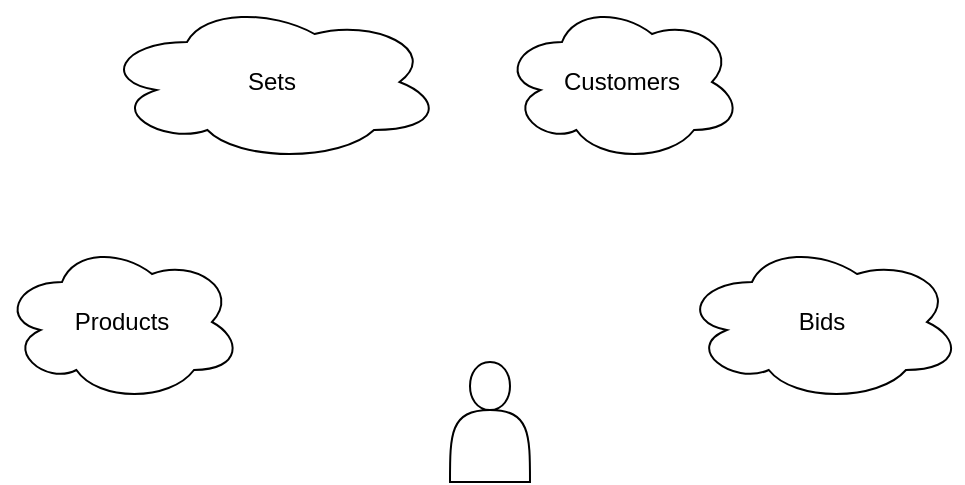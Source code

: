 <mxfile>
    <diagram id="NuMuyJ0UBDDyV1lLQY9N" name="Step 1 - Define the purpose of the DB">
        <mxGraphModel dx="800" dy="562" grid="1" gridSize="10" guides="1" tooltips="1" connect="1" arrows="1" fold="1" page="1" pageScale="1" pageWidth="827" pageHeight="1169" math="0" shadow="0">
            <root>
                <mxCell id="0"/>
                <mxCell id="1" parent="0"/>
                <mxCell id="2" value="Products" style="ellipse;shape=cloud;whiteSpace=wrap;html=1;" parent="1" vertex="1">
                    <mxGeometry x="150" y="290" width="120" height="80" as="geometry"/>
                </mxCell>
                <mxCell id="3" value="Sets" style="ellipse;shape=cloud;whiteSpace=wrap;html=1;" parent="1" vertex="1">
                    <mxGeometry x="200" y="170" width="170" height="80" as="geometry"/>
                </mxCell>
                <mxCell id="4" value="" style="shape=actor;whiteSpace=wrap;html=1;" parent="1" vertex="1">
                    <mxGeometry x="374" y="350" width="40" height="60" as="geometry"/>
                </mxCell>
                <mxCell id="5" value="Bids" style="ellipse;shape=cloud;whiteSpace=wrap;html=1;" parent="1" vertex="1">
                    <mxGeometry x="490" y="290" width="140" height="80" as="geometry"/>
                </mxCell>
                <mxCell id="6" value="Customers" style="ellipse;shape=cloud;whiteSpace=wrap;html=1;" parent="1" vertex="1">
                    <mxGeometry x="400" y="170" width="120" height="80" as="geometry"/>
                </mxCell>
            </root>
        </mxGraphModel>
    </diagram>
    <diagram id="O3U2NHLkLz26aXM3maAr" name="Step 2 - The ERM">
        <mxGraphModel dx="800" dy="562" grid="1" gridSize="10" guides="1" tooltips="1" connect="1" arrows="1" fold="1" page="1" pageScale="1" pageWidth="827" pageHeight="1169" math="0" shadow="0">
            <root>
                <mxCell id="SugYGAc_b5lUKjztGZmf-0"/>
                <mxCell id="SugYGAc_b5lUKjztGZmf-1" parent="SugYGAc_b5lUKjztGZmf-0"/>
                <mxCell id="1OKOIQU5MxFZJk9DVA5E-0" value="Set" style="whiteSpace=wrap;html=1;align=center;" vertex="1" parent="SugYGAc_b5lUKjztGZmf-1">
                    <mxGeometry x="360" y="270" width="100" height="40" as="geometry"/>
                </mxCell>
                <mxCell id="1OKOIQU5MxFZJk9DVA5E-3" style="edgeStyle=none;html=1;exitX=0;exitY=1;exitDx=0;exitDy=0;endArrow=none;endFill=0;" edge="1" parent="SugYGAc_b5lUKjztGZmf-1" source="1OKOIQU5MxFZJk9DVA5E-1" target="1OKOIQU5MxFZJk9DVA5E-0">
                    <mxGeometry relative="1" as="geometry"/>
                </mxCell>
                <mxCell id="1OKOIQU5MxFZJk9DVA5E-1" value="&lt;u&gt;CatalogNr&lt;/u&gt;" style="ellipse;whiteSpace=wrap;html=1;align=center;" vertex="1" parent="SugYGAc_b5lUKjztGZmf-1">
                    <mxGeometry x="450" y="160" width="100" height="40" as="geometry"/>
                </mxCell>
                <mxCell id="1OKOIQU5MxFZJk9DVA5E-4" style="edgeStyle=none;html=1;exitX=0;exitY=1;exitDx=0;exitDy=0;endArrow=none;endFill=0;" edge="1" parent="SugYGAc_b5lUKjztGZmf-1" source="1OKOIQU5MxFZJk9DVA5E-2" target="1OKOIQU5MxFZJk9DVA5E-0">
                    <mxGeometry relative="1" as="geometry"/>
                </mxCell>
                <mxCell id="1OKOIQU5MxFZJk9DVA5E-2" value="Start Price" style="ellipse;whiteSpace=wrap;html=1;align=center;" vertex="1" parent="SugYGAc_b5lUKjztGZmf-1">
                    <mxGeometry x="520" y="210" width="100" height="40" as="geometry"/>
                </mxCell>
                <mxCell id="1OKOIQU5MxFZJk9DVA5E-6" style="edgeStyle=none;html=1;exitX=0;exitY=0.5;exitDx=0;exitDy=0;entryX=1;entryY=0.5;entryDx=0;entryDy=0;endArrow=none;endFill=0;" edge="1" parent="SugYGAc_b5lUKjztGZmf-1" source="1OKOIQU5MxFZJk9DVA5E-5" target="1OKOIQU5MxFZJk9DVA5E-0">
                    <mxGeometry relative="1" as="geometry"/>
                </mxCell>
                <mxCell id="1OKOIQU5MxFZJk9DVA5E-5" value="Highest Bid" style="ellipse;whiteSpace=wrap;html=1;align=center;" vertex="1" parent="SugYGAc_b5lUKjztGZmf-1">
                    <mxGeometry x="530" y="280" width="100" height="40" as="geometry"/>
                </mxCell>
                <mxCell id="1OKOIQU5MxFZJk9DVA5E-8" style="edgeStyle=none;html=1;exitX=0;exitY=0;exitDx=0;exitDy=0;entryX=1;entryY=1;entryDx=0;entryDy=0;endArrow=none;endFill=0;" edge="1" parent="SugYGAc_b5lUKjztGZmf-1" source="1OKOIQU5MxFZJk9DVA5E-7" target="1OKOIQU5MxFZJk9DVA5E-0">
                    <mxGeometry relative="1" as="geometry"/>
                </mxCell>
                <mxCell id="1OKOIQU5MxFZJk9DVA5E-7" value="Remaining auction time" style="ellipse;whiteSpace=wrap;html=1;align=center;" vertex="1" parent="SugYGAc_b5lUKjztGZmf-1">
                    <mxGeometry x="470" y="350" width="100" height="40" as="geometry"/>
                </mxCell>
                <mxCell id="1OKOIQU5MxFZJk9DVA5E-9" value="Product" style="whiteSpace=wrap;html=1;align=center;" vertex="1" parent="SugYGAc_b5lUKjztGZmf-1">
                    <mxGeometry x="140" y="270" width="100" height="40" as="geometry"/>
                </mxCell>
                <mxCell id="1OKOIQU5MxFZJk9DVA5E-10" value="Relationship" style="shape=rhombus;double=1;perimeter=rhombusPerimeter;whiteSpace=wrap;html=1;align=center;" vertex="1" parent="SugYGAc_b5lUKjztGZmf-1">
                    <mxGeometry x="350" y="250" width="120" height="60" as="geometry"/>
                </mxCell>
            </root>
        </mxGraphModel>
    </diagram>
    <diagram id="lYJBItrS1kzm_RbvxHhG" name="Step 3 - UML">
        <mxGraphModel dx="800" dy="562" grid="1" gridSize="10" guides="1" tooltips="1" connect="1" arrows="1" fold="1" page="1" pageScale="1" pageWidth="827" pageHeight="1169" math="0" shadow="0">
            <root>
                <mxCell id="tmoW70O3WnlVBGm4fVCz-0"/>
                <mxCell id="tmoW70O3WnlVBGm4fVCz-1" parent="tmoW70O3WnlVBGm4fVCz-0"/>
            </root>
        </mxGraphModel>
    </diagram>
    <diagram id="h3dlu8bpGFOVv6ghujL7" name="Step 4 - Norm.">
        <mxGraphModel dx="800" dy="562" grid="1" gridSize="10" guides="1" tooltips="1" connect="1" arrows="1" fold="1" page="1" pageScale="1" pageWidth="827" pageHeight="1169" math="0" shadow="0">
            <root>
                <mxCell id="qjB7M2fl9DO1ppy_1SeX-0"/>
                <mxCell id="qjB7M2fl9DO1ppy_1SeX-1" parent="qjB7M2fl9DO1ppy_1SeX-0"/>
            </root>
        </mxGraphModel>
    </diagram>
</mxfile>